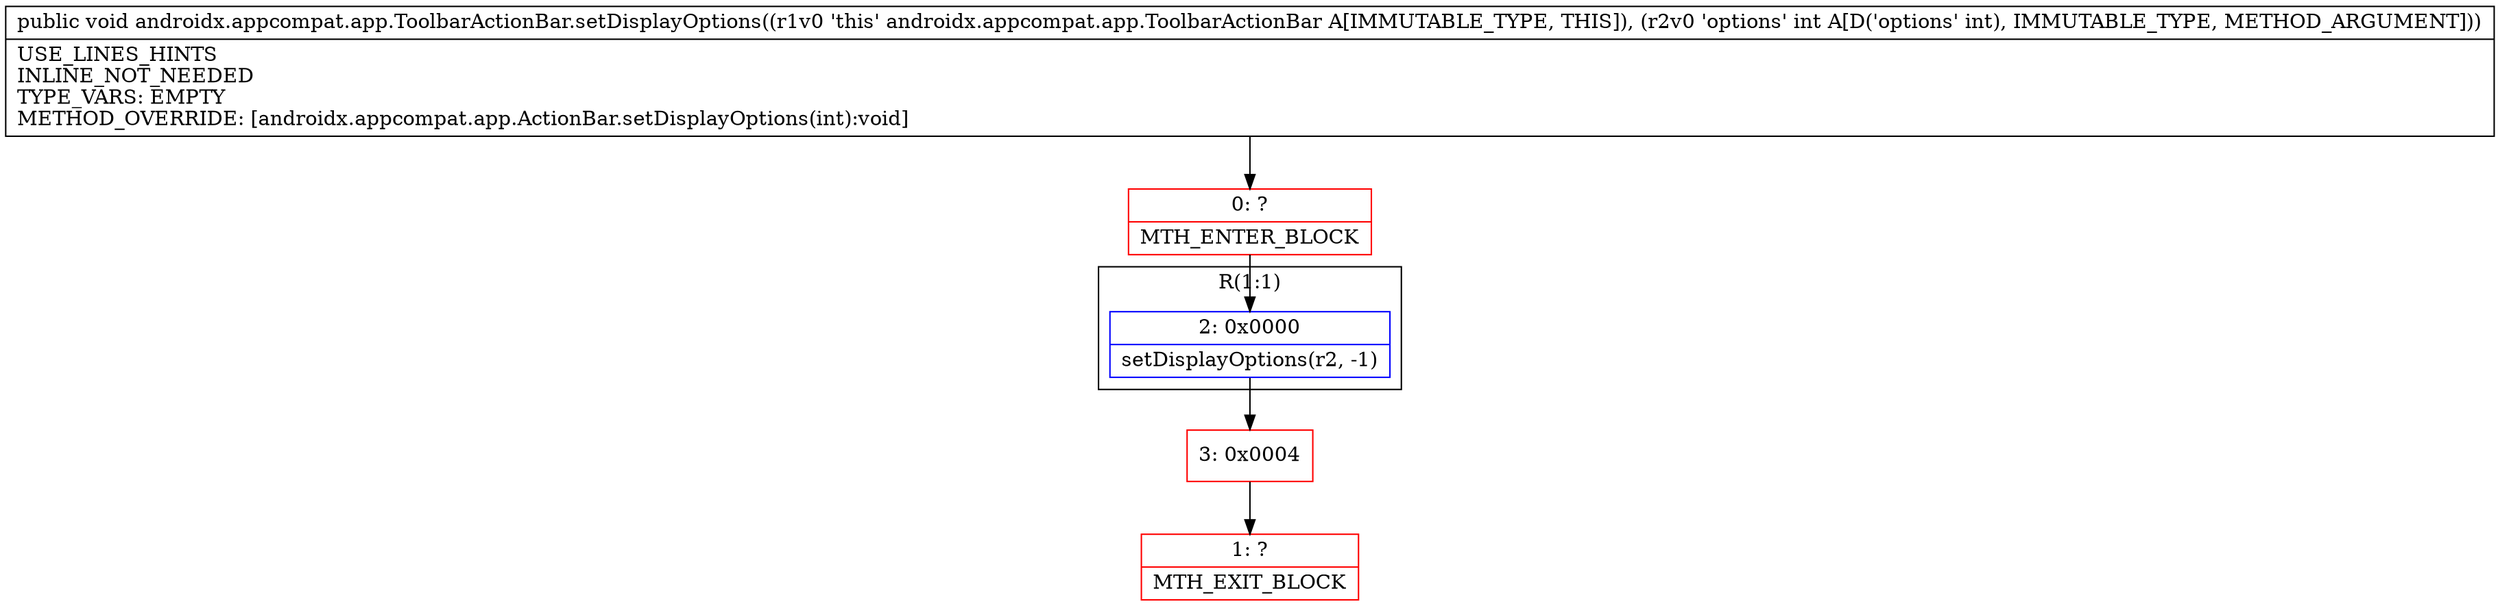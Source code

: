 digraph "CFG forandroidx.appcompat.app.ToolbarActionBar.setDisplayOptions(I)V" {
subgraph cluster_Region_627367568 {
label = "R(1:1)";
node [shape=record,color=blue];
Node_2 [shape=record,label="{2\:\ 0x0000|setDisplayOptions(r2, \-1)\l}"];
}
Node_0 [shape=record,color=red,label="{0\:\ ?|MTH_ENTER_BLOCK\l}"];
Node_3 [shape=record,color=red,label="{3\:\ 0x0004}"];
Node_1 [shape=record,color=red,label="{1\:\ ?|MTH_EXIT_BLOCK\l}"];
MethodNode[shape=record,label="{public void androidx.appcompat.app.ToolbarActionBar.setDisplayOptions((r1v0 'this' androidx.appcompat.app.ToolbarActionBar A[IMMUTABLE_TYPE, THIS]), (r2v0 'options' int A[D('options' int), IMMUTABLE_TYPE, METHOD_ARGUMENT]))  | USE_LINES_HINTS\lINLINE_NOT_NEEDED\lTYPE_VARS: EMPTY\lMETHOD_OVERRIDE: [androidx.appcompat.app.ActionBar.setDisplayOptions(int):void]\l}"];
MethodNode -> Node_0;Node_2 -> Node_3;
Node_0 -> Node_2;
Node_3 -> Node_1;
}

